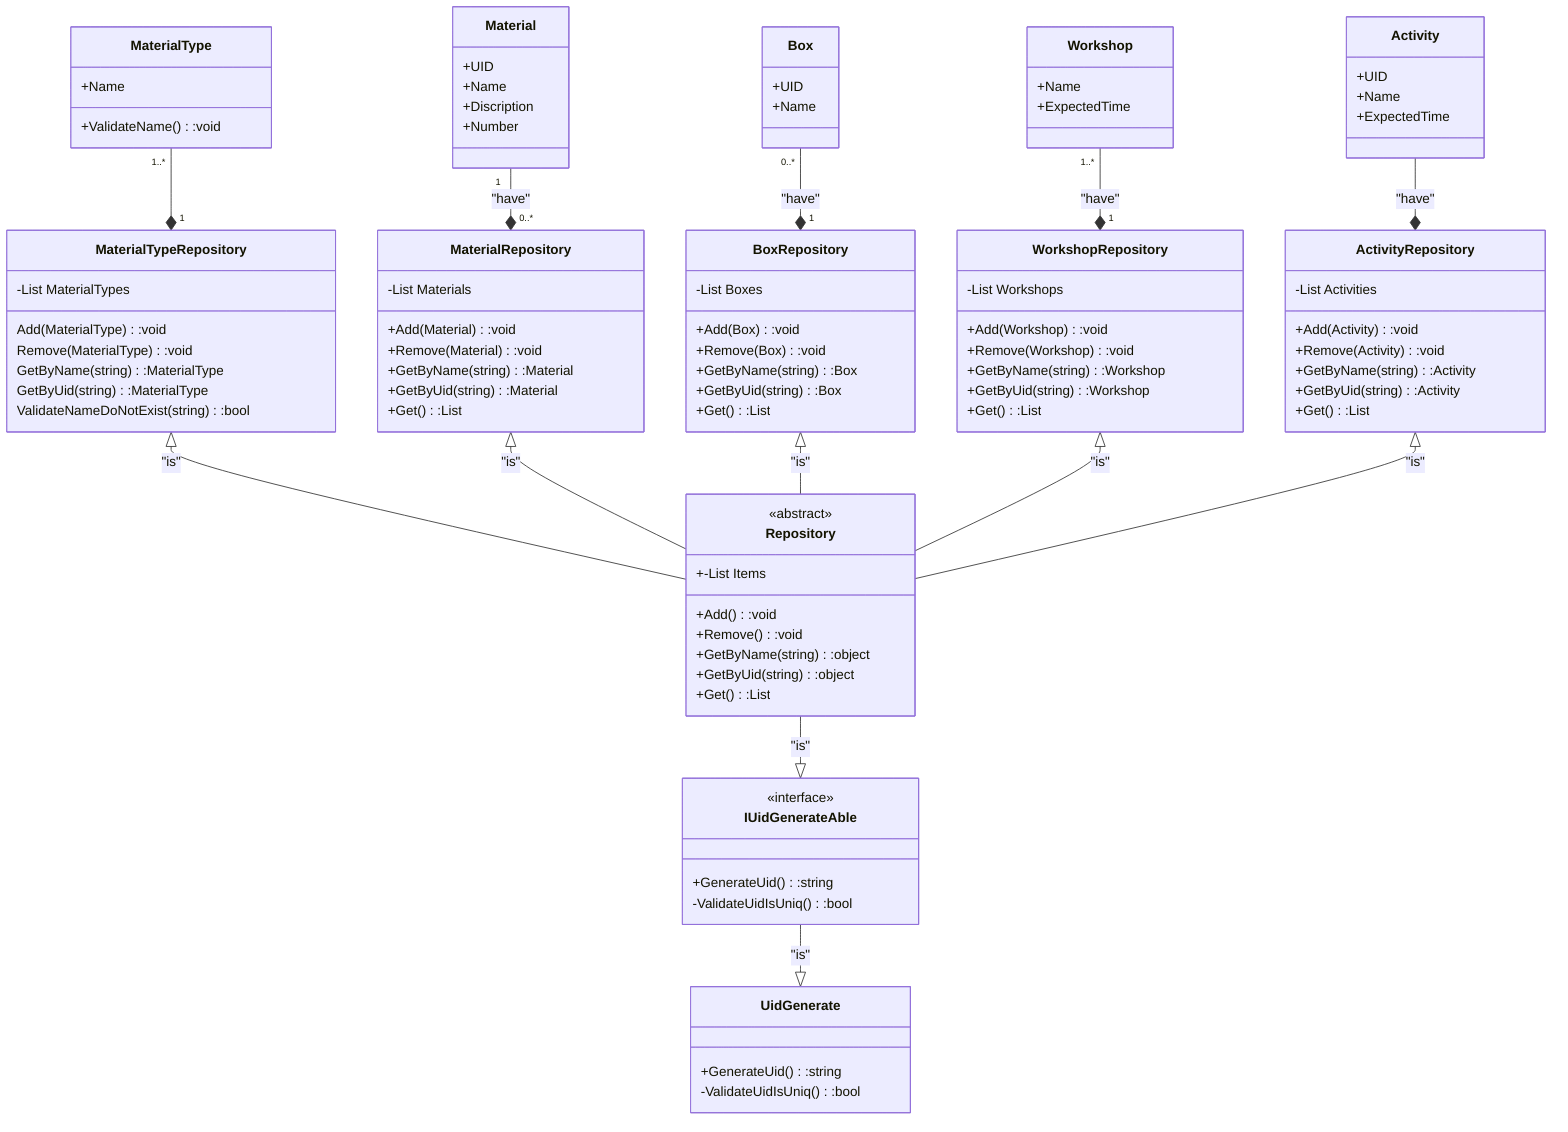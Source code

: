 ﻿classDiagram

class Activity {
    +UID
    +Name
    +ExpectedTime
}

class Workshop {
    +Name
    +ExpectedTime
}

class Box {
    +UID
    +Name
}

class Material {
    +UID
    +Name
    +Discription
    +Number
}


class MaterialType {
    +Name
    +ValidateName():void
}

class MaterialTypeRepository {
    -List<MaterialType> MaterialTypes
    Add(MaterialType):void
    Remove(MaterialType):void
    GetByName(string):MaterialType
    GetByUid(string):MaterialType
    ValidateNameDoNotExist(string):bool
}


class MaterialRepository {
    -List<Material> Materials
    +Add(Material):void
    +Remove(Material):void
    +GetByName(string):Material
    +GetByUid(string):Material
    +Get():List<Material>
}

class BoxRepository {
    -List<Box> Boxes
    +Add(Box):void
    +Remove(Box):void
    +GetByName(string):Box
    +GetByUid(string):Box
    +Get():List<Box>
}

class WorkshopRepository {
    -List<Workshop> Workshops
    +Add(Workshop):void
    +Remove(Workshop):void
    +GetByName(string):Workshop
    +GetByUid(string):Workshop
    +Get():List<Workshop>
}


class ActivityRepository {
    -List<Activity> Activities
    +Add(Activity):void
    +Remove(Activity):void
    +GetByName(string):Activity
    +GetByUid(string):Activity
    +Get():List<Activity>
}

class IUidGenerateAble {
    <<interface>>
    +GenerateUid():string
    -ValidateUidIsUniq():bool
}

class UidGenerate {
    +GenerateUid():string
    -ValidateUidIsUniq():bool
}

class Repository {
    <<abstract>>
    +-List<object> Items
    +Add():void
    +Remove():void
    +GetByName(string):object
    +GetByUid(string):object
    +Get():List<object>
}

MaterialType "1..*" --* "1" MaterialTypeRepository
MaterialTypeRepository <|-- Repository : "is"
Material "1" --* "0..*" MaterialRepository : "have"
MaterialRepository <|-- Repository : "is"
Box "0..*" --*  "1" BoxRepository : "have"
BoxRepository <|-- Repository : "is"
Workshop "1..*" --* "1" WorkshopRepository : "have"
WorkshopRepository <|-- Repository : "is"
ActivityRepository <|-- Repository : "is"
Repository --|> IUidGenerateAble : "is"
Activity --* ActivityRepository : "have"

IUidGenerateAble --|> UidGenerate : "is"